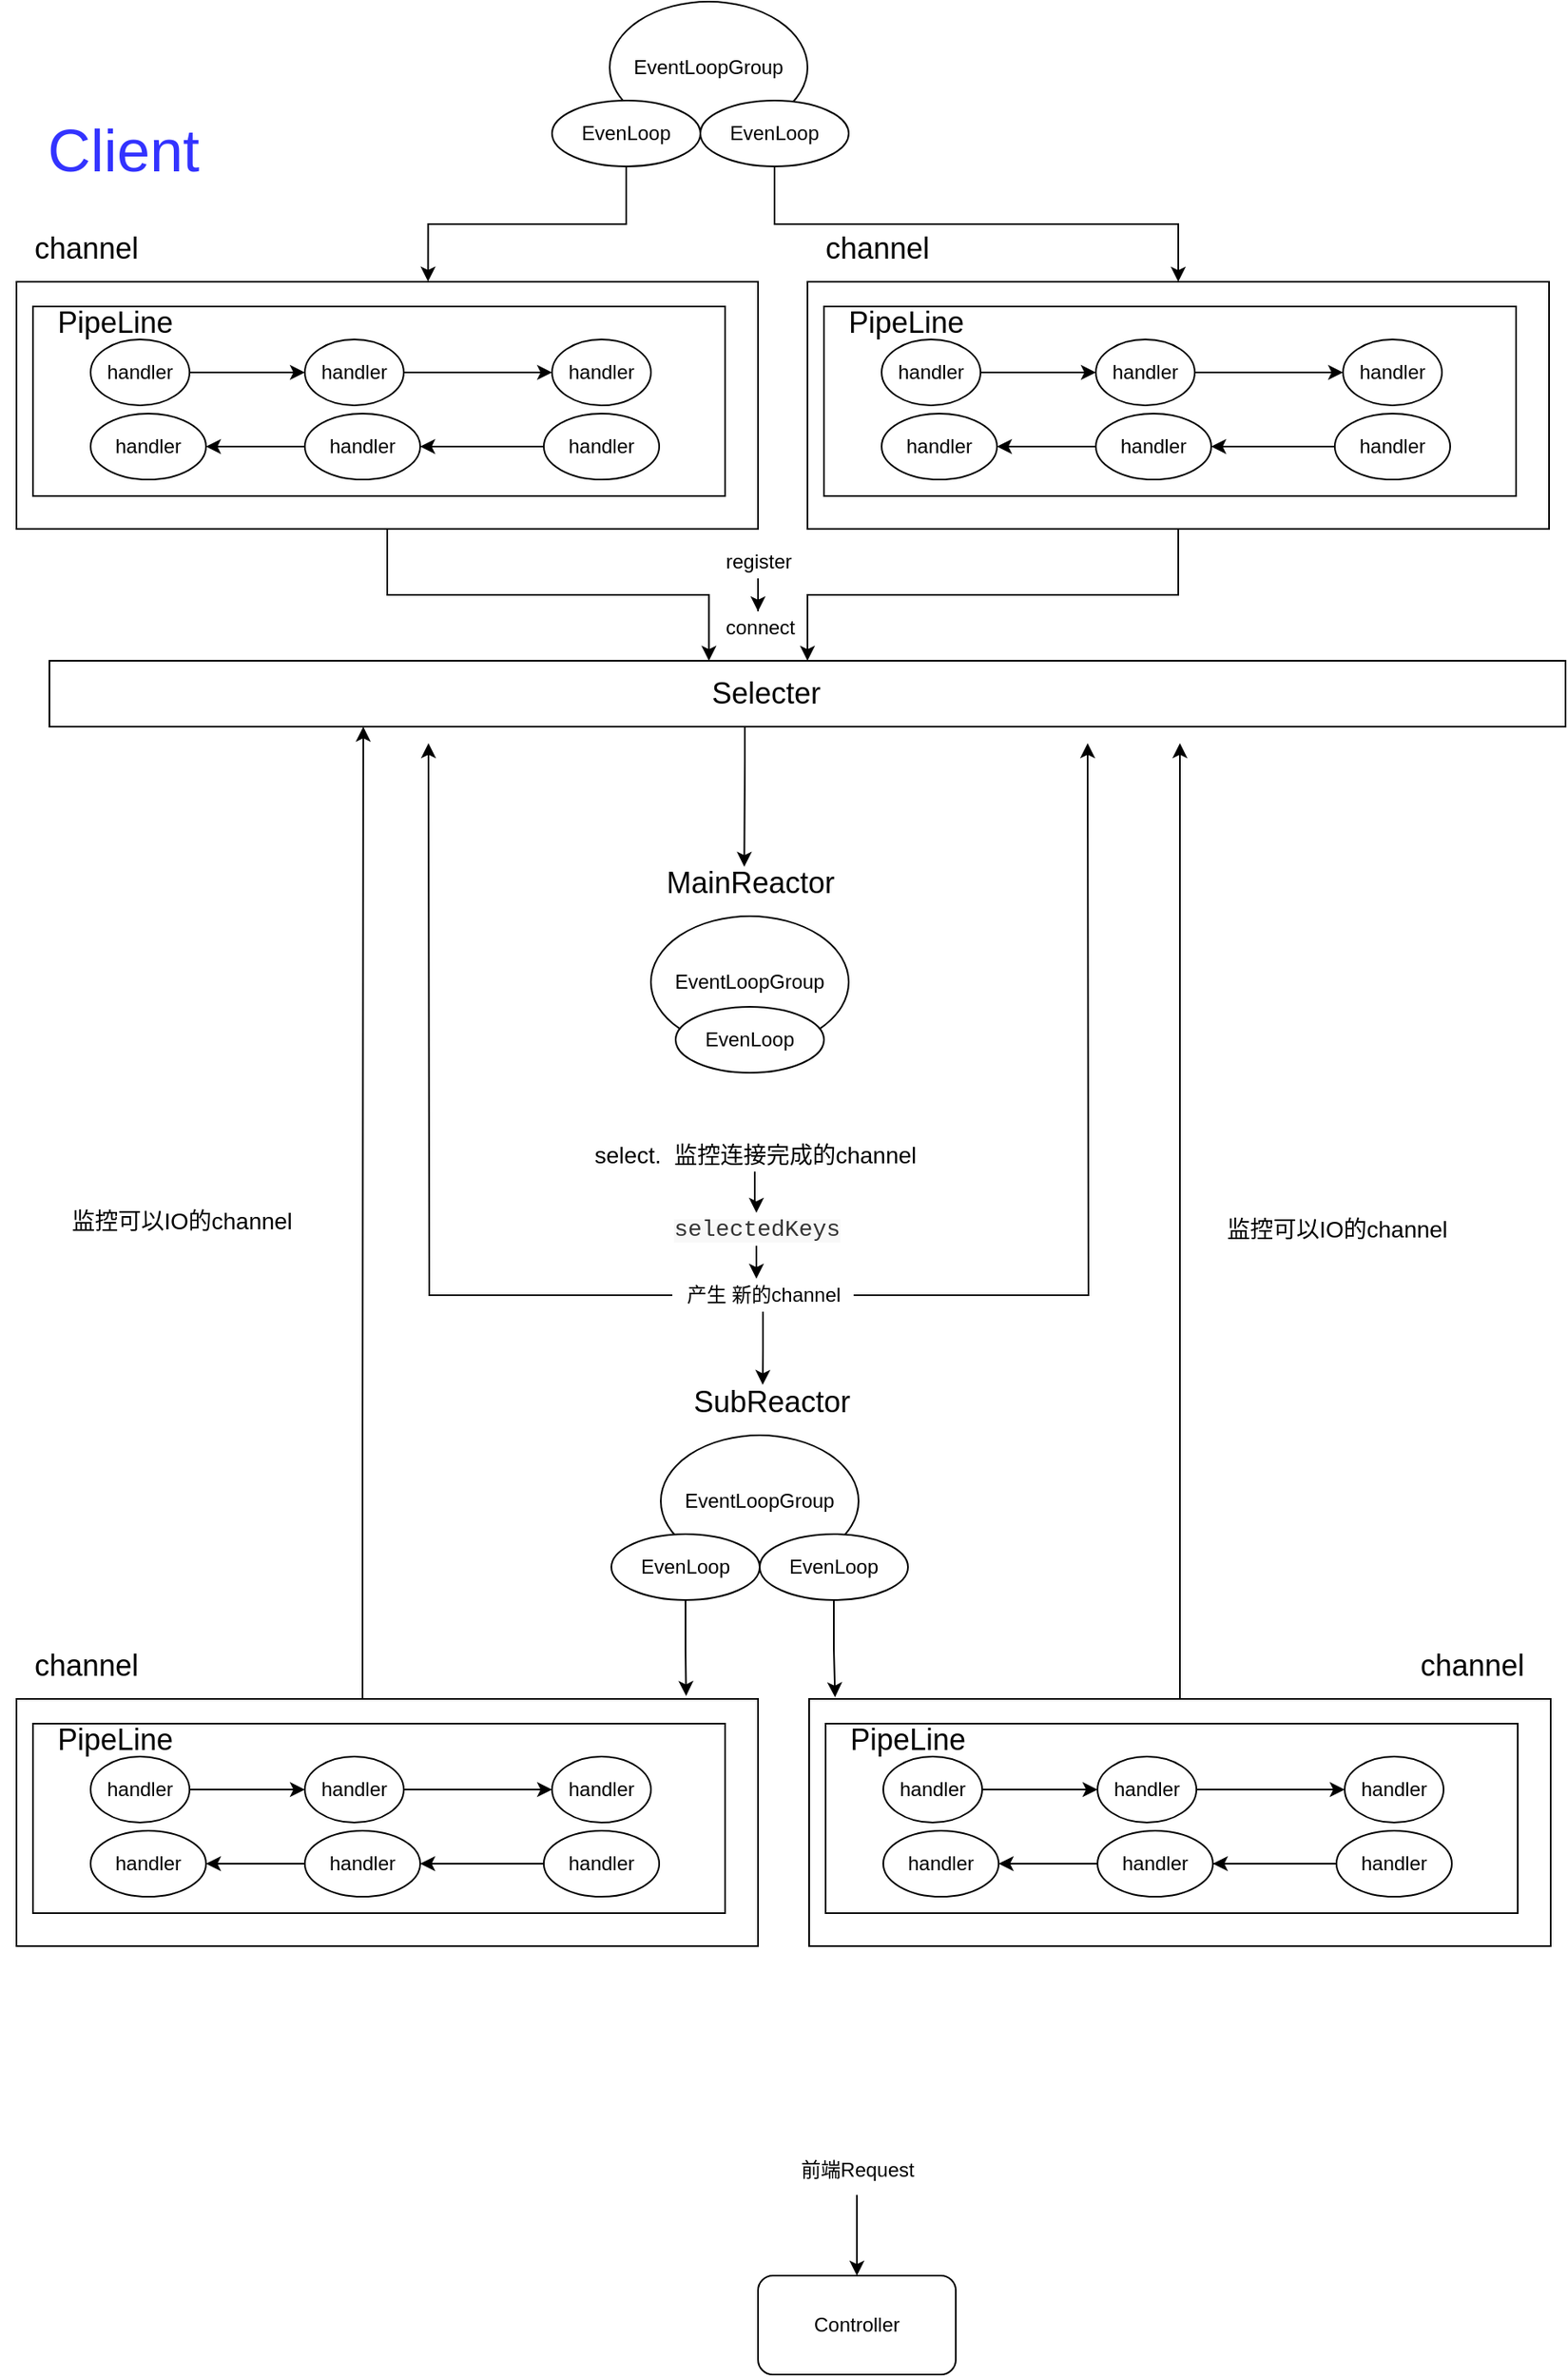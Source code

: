 <mxfile version="22.0.8" type="github">
  <diagram id="6MzOuc9nKu9rWjtDpI3t" name="Page-1">
    <mxGraphModel dx="1562" dy="865" grid="1" gridSize="10" guides="1" tooltips="1" connect="1" arrows="1" fold="1" page="1" pageScale="1" pageWidth="827" pageHeight="1169" math="0" shadow="0">
      <root>
        <mxCell id="0" />
        <mxCell id="1" parent="0" />
        <mxCell id="I30aSDcxchosgeWx6I__-58" style="edgeStyle=orthogonalEdgeStyle;rounded=0;orthogonalLoop=1;jettySize=auto;html=1;entryX=0.435;entryY=0;entryDx=0;entryDy=0;entryPerimeter=0;" parent="1" source="I30aSDcxchosgeWx6I__-1" target="I30aSDcxchosgeWx6I__-42" edge="1">
          <mxGeometry relative="1" as="geometry" />
        </mxCell>
        <mxCell id="I30aSDcxchosgeWx6I__-1" value="" style="rounded=0;whiteSpace=wrap;html=1;" parent="1" vertex="1">
          <mxGeometry x="30" y="200" width="450" height="150" as="geometry" />
        </mxCell>
        <mxCell id="I30aSDcxchosgeWx6I__-2" value="&lt;p&gt;&lt;font style=&quot;font-size: 36px&quot; color=&quot;#3333ff&quot;&gt;Client&lt;/font&gt;&lt;/p&gt;" style="text;html=1;strokeColor=none;fillColor=none;align=center;verticalAlign=middle;whiteSpace=wrap;rounded=0;" parent="1" vertex="1">
          <mxGeometry x="20" y="100" width="150" height="40" as="geometry" />
        </mxCell>
        <mxCell id="I30aSDcxchosgeWx6I__-3" value="&lt;font style=&quot;font-size: 18px&quot;&gt;channel&amp;nbsp;&lt;/font&gt;" style="text;html=1;strokeColor=none;fillColor=none;align=center;verticalAlign=middle;whiteSpace=wrap;rounded=0;" parent="1" vertex="1">
          <mxGeometry x="30" y="170" width="90" height="20" as="geometry" />
        </mxCell>
        <mxCell id="I30aSDcxchosgeWx6I__-4" value="" style="rounded=0;whiteSpace=wrap;html=1;" parent="1" vertex="1">
          <mxGeometry x="40" y="215" width="420" height="115" as="geometry" />
        </mxCell>
        <mxCell id="I30aSDcxchosgeWx6I__-5" value="EventLoopGroup" style="ellipse;whiteSpace=wrap;html=1;" parent="1" vertex="1">
          <mxGeometry x="390" y="30" width="120" height="80" as="geometry" />
        </mxCell>
        <mxCell id="I30aSDcxchosgeWx6I__-6" value="&lt;font style=&quot;font-size: 18px&quot;&gt;PipeLine&lt;/font&gt;" style="text;html=1;strokeColor=none;fillColor=none;align=center;verticalAlign=middle;whiteSpace=wrap;rounded=0;" parent="1" vertex="1">
          <mxGeometry x="70" y="215" width="40" height="20" as="geometry" />
        </mxCell>
        <mxCell id="I30aSDcxchosgeWx6I__-10" value="" style="edgeStyle=orthogonalEdgeStyle;rounded=0;orthogonalLoop=1;jettySize=auto;html=1;" parent="1" source="I30aSDcxchosgeWx6I__-8" target="I30aSDcxchosgeWx6I__-9" edge="1">
          <mxGeometry relative="1" as="geometry" />
        </mxCell>
        <mxCell id="I30aSDcxchosgeWx6I__-8" value="handler" style="ellipse;whiteSpace=wrap;html=1;" parent="1" vertex="1">
          <mxGeometry x="75" y="235" width="60" height="40" as="geometry" />
        </mxCell>
        <mxCell id="I30aSDcxchosgeWx6I__-12" value="" style="edgeStyle=orthogonalEdgeStyle;rounded=0;orthogonalLoop=1;jettySize=auto;html=1;" parent="1" source="I30aSDcxchosgeWx6I__-9" target="I30aSDcxchosgeWx6I__-11" edge="1">
          <mxGeometry relative="1" as="geometry" />
        </mxCell>
        <mxCell id="I30aSDcxchosgeWx6I__-9" value="&lt;span&gt;handler&lt;/span&gt;" style="ellipse;whiteSpace=wrap;html=1;" parent="1" vertex="1">
          <mxGeometry x="205" y="235" width="60" height="40" as="geometry" />
        </mxCell>
        <mxCell id="I30aSDcxchosgeWx6I__-11" value="&lt;span&gt;handler&lt;/span&gt;" style="ellipse;whiteSpace=wrap;html=1;" parent="1" vertex="1">
          <mxGeometry x="355" y="235" width="60" height="40" as="geometry" />
        </mxCell>
        <mxCell id="I30aSDcxchosgeWx6I__-112" value="" style="edgeStyle=orthogonalEdgeStyle;rounded=0;orthogonalLoop=1;jettySize=auto;html=1;" parent="1" source="I30aSDcxchosgeWx6I__-13" target="I30aSDcxchosgeWx6I__-17" edge="1">
          <mxGeometry relative="1" as="geometry" />
        </mxCell>
        <mxCell id="I30aSDcxchosgeWx6I__-13" value="&lt;span&gt;handler&lt;/span&gt;" style="ellipse;whiteSpace=wrap;html=1;" parent="1" vertex="1">
          <mxGeometry x="350" y="280" width="70" height="40" as="geometry" />
        </mxCell>
        <mxCell id="I30aSDcxchosgeWx6I__-20" value="" style="edgeStyle=orthogonalEdgeStyle;rounded=0;orthogonalLoop=1;jettySize=auto;html=1;" parent="1" source="I30aSDcxchosgeWx6I__-17" target="I30aSDcxchosgeWx6I__-18" edge="1">
          <mxGeometry relative="1" as="geometry" />
        </mxCell>
        <mxCell id="I30aSDcxchosgeWx6I__-17" value="&lt;span&gt;handler&lt;/span&gt;" style="ellipse;whiteSpace=wrap;html=1;" parent="1" vertex="1">
          <mxGeometry x="205" y="280" width="70" height="40" as="geometry" />
        </mxCell>
        <mxCell id="I30aSDcxchosgeWx6I__-18" value="&lt;span&gt;handler&lt;/span&gt;" style="ellipse;whiteSpace=wrap;html=1;" parent="1" vertex="1">
          <mxGeometry x="75" y="280" width="70" height="40" as="geometry" />
        </mxCell>
        <mxCell id="I30aSDcxchosgeWx6I__-59" style="edgeStyle=orthogonalEdgeStyle;rounded=0;orthogonalLoop=1;jettySize=auto;html=1;" parent="1" source="I30aSDcxchosgeWx6I__-22" target="I30aSDcxchosgeWx6I__-42" edge="1">
          <mxGeometry relative="1" as="geometry" />
        </mxCell>
        <mxCell id="I30aSDcxchosgeWx6I__-22" value="" style="rounded=0;whiteSpace=wrap;html=1;" parent="1" vertex="1">
          <mxGeometry x="510" y="200" width="450" height="150" as="geometry" />
        </mxCell>
        <mxCell id="I30aSDcxchosgeWx6I__-23" value="&lt;font style=&quot;font-size: 18px&quot;&gt;channel&amp;nbsp;&lt;/font&gt;" style="text;html=1;strokeColor=none;fillColor=none;align=center;verticalAlign=middle;whiteSpace=wrap;rounded=0;" parent="1" vertex="1">
          <mxGeometry x="510" y="170" width="90" height="20" as="geometry" />
        </mxCell>
        <mxCell id="I30aSDcxchosgeWx6I__-24" value="" style="rounded=0;whiteSpace=wrap;html=1;" parent="1" vertex="1">
          <mxGeometry x="520" y="215" width="420" height="115" as="geometry" />
        </mxCell>
        <mxCell id="I30aSDcxchosgeWx6I__-25" value="&lt;font style=&quot;font-size: 18px&quot;&gt;PipeLine&lt;/font&gt;" style="text;html=1;strokeColor=none;fillColor=none;align=center;verticalAlign=middle;whiteSpace=wrap;rounded=0;" parent="1" vertex="1">
          <mxGeometry x="550" y="215" width="40" height="20" as="geometry" />
        </mxCell>
        <mxCell id="I30aSDcxchosgeWx6I__-26" value="" style="edgeStyle=orthogonalEdgeStyle;rounded=0;orthogonalLoop=1;jettySize=auto;html=1;" parent="1" source="I30aSDcxchosgeWx6I__-27" target="I30aSDcxchosgeWx6I__-29" edge="1">
          <mxGeometry relative="1" as="geometry" />
        </mxCell>
        <mxCell id="I30aSDcxchosgeWx6I__-27" value="handler" style="ellipse;whiteSpace=wrap;html=1;" parent="1" vertex="1">
          <mxGeometry x="555" y="235" width="60" height="40" as="geometry" />
        </mxCell>
        <mxCell id="I30aSDcxchosgeWx6I__-28" value="" style="edgeStyle=orthogonalEdgeStyle;rounded=0;orthogonalLoop=1;jettySize=auto;html=1;" parent="1" source="I30aSDcxchosgeWx6I__-29" target="I30aSDcxchosgeWx6I__-30" edge="1">
          <mxGeometry relative="1" as="geometry" />
        </mxCell>
        <mxCell id="I30aSDcxchosgeWx6I__-29" value="&lt;span&gt;handler&lt;/span&gt;" style="ellipse;whiteSpace=wrap;html=1;" parent="1" vertex="1">
          <mxGeometry x="685" y="235" width="60" height="40" as="geometry" />
        </mxCell>
        <mxCell id="I30aSDcxchosgeWx6I__-30" value="&lt;span&gt;handler&lt;/span&gt;" style="ellipse;whiteSpace=wrap;html=1;" parent="1" vertex="1">
          <mxGeometry x="835" y="235" width="60" height="40" as="geometry" />
        </mxCell>
        <mxCell id="I30aSDcxchosgeWx6I__-114" value="" style="edgeStyle=orthogonalEdgeStyle;rounded=0;orthogonalLoop=1;jettySize=auto;html=1;" parent="1" source="I30aSDcxchosgeWx6I__-32" target="I30aSDcxchosgeWx6I__-34" edge="1">
          <mxGeometry relative="1" as="geometry" />
        </mxCell>
        <mxCell id="I30aSDcxchosgeWx6I__-32" value="&lt;span&gt;handler&lt;/span&gt;" style="ellipse;whiteSpace=wrap;html=1;" parent="1" vertex="1">
          <mxGeometry x="830" y="280" width="70" height="40" as="geometry" />
        </mxCell>
        <mxCell id="I30aSDcxchosgeWx6I__-33" value="" style="edgeStyle=orthogonalEdgeStyle;rounded=0;orthogonalLoop=1;jettySize=auto;html=1;" parent="1" source="I30aSDcxchosgeWx6I__-34" target="I30aSDcxchosgeWx6I__-35" edge="1">
          <mxGeometry relative="1" as="geometry" />
        </mxCell>
        <mxCell id="I30aSDcxchosgeWx6I__-34" value="&lt;span&gt;handler&lt;/span&gt;" style="ellipse;whiteSpace=wrap;html=1;" parent="1" vertex="1">
          <mxGeometry x="685" y="280" width="70" height="40" as="geometry" />
        </mxCell>
        <mxCell id="I30aSDcxchosgeWx6I__-35" value="&lt;span&gt;handler&lt;/span&gt;" style="ellipse;whiteSpace=wrap;html=1;" parent="1" vertex="1">
          <mxGeometry x="555" y="280" width="70" height="40" as="geometry" />
        </mxCell>
        <mxCell id="I30aSDcxchosgeWx6I__-38" style="edgeStyle=orthogonalEdgeStyle;rounded=0;orthogonalLoop=1;jettySize=auto;html=1;entryX=0.555;entryY=-0.001;entryDx=0;entryDy=0;entryPerimeter=0;" parent="1" source="I30aSDcxchosgeWx6I__-36" target="I30aSDcxchosgeWx6I__-1" edge="1">
          <mxGeometry relative="1" as="geometry">
            <mxPoint x="280" y="190" as="targetPoint" />
          </mxGeometry>
        </mxCell>
        <mxCell id="I30aSDcxchosgeWx6I__-36" value="&lt;span&gt;EvenLoop&lt;/span&gt;" style="ellipse;whiteSpace=wrap;html=1;" parent="1" vertex="1">
          <mxGeometry x="355" y="90" width="90" height="40" as="geometry" />
        </mxCell>
        <mxCell id="I30aSDcxchosgeWx6I__-41" style="edgeStyle=orthogonalEdgeStyle;rounded=0;orthogonalLoop=1;jettySize=auto;html=1;entryX=0.5;entryY=0;entryDx=0;entryDy=0;" parent="1" source="I30aSDcxchosgeWx6I__-37" target="I30aSDcxchosgeWx6I__-22" edge="1">
          <mxGeometry relative="1" as="geometry" />
        </mxCell>
        <mxCell id="I30aSDcxchosgeWx6I__-37" value="EvenLoop" style="ellipse;whiteSpace=wrap;html=1;" parent="1" vertex="1">
          <mxGeometry x="445" y="90" width="90" height="40" as="geometry" />
        </mxCell>
        <mxCell id="I30aSDcxchosgeWx6I__-62" style="edgeStyle=orthogonalEdgeStyle;rounded=0;orthogonalLoop=1;jettySize=auto;html=1;entryX=0.472;entryY=0;entryDx=0;entryDy=0;entryPerimeter=0;" parent="1" source="I30aSDcxchosgeWx6I__-42" target="I30aSDcxchosgeWx6I__-54" edge="1">
          <mxGeometry relative="1" as="geometry">
            <Array as="points">
              <mxPoint x="472" y="490" />
              <mxPoint x="472" y="490" />
            </Array>
          </mxGeometry>
        </mxCell>
        <mxCell id="I30aSDcxchosgeWx6I__-42" value="&lt;font style=&quot;font-size: 18px&quot;&gt;Selecter&amp;nbsp; &amp;nbsp; &amp;nbsp; &amp;nbsp; &amp;nbsp;&amp;nbsp;&lt;/font&gt;" style="rounded=0;whiteSpace=wrap;html=1;align=center;" parent="1" vertex="1">
          <mxGeometry x="50" y="430" width="920" height="40" as="geometry" />
        </mxCell>
        <mxCell id="I30aSDcxchosgeWx6I__-45" value="EventLoopGroup" style="ellipse;whiteSpace=wrap;html=1;" parent="1" vertex="1">
          <mxGeometry x="415" y="585" width="120" height="80" as="geometry" />
        </mxCell>
        <mxCell id="I30aSDcxchosgeWx6I__-47" value="EvenLoop" style="ellipse;whiteSpace=wrap;html=1;" parent="1" vertex="1">
          <mxGeometry x="430" y="640" width="90" height="40" as="geometry" />
        </mxCell>
        <mxCell id="I30aSDcxchosgeWx6I__-51" value="EventLoopGroup" style="ellipse;whiteSpace=wrap;html=1;" parent="1" vertex="1">
          <mxGeometry x="421" y="900" width="120" height="80" as="geometry" />
        </mxCell>
        <mxCell id="I30aSDcxchosgeWx6I__-105" style="edgeStyle=orthogonalEdgeStyle;rounded=0;orthogonalLoop=1;jettySize=auto;html=1;entryX=0.903;entryY=-0.012;entryDx=0;entryDy=0;entryPerimeter=0;" parent="1" source="I30aSDcxchosgeWx6I__-52" target="I30aSDcxchosgeWx6I__-77" edge="1">
          <mxGeometry relative="1" as="geometry" />
        </mxCell>
        <mxCell id="I30aSDcxchosgeWx6I__-52" value="&lt;span&gt;EvenLoop&lt;/span&gt;" style="ellipse;whiteSpace=wrap;html=1;" parent="1" vertex="1">
          <mxGeometry x="391" y="960" width="90" height="40" as="geometry" />
        </mxCell>
        <mxCell id="I30aSDcxchosgeWx6I__-106" style="edgeStyle=orthogonalEdgeStyle;rounded=0;orthogonalLoop=1;jettySize=auto;html=1;entryX=0.035;entryY=-0.007;entryDx=0;entryDy=0;entryPerimeter=0;" parent="1" source="I30aSDcxchosgeWx6I__-53" target="I30aSDcxchosgeWx6I__-91" edge="1">
          <mxGeometry relative="1" as="geometry" />
        </mxCell>
        <mxCell id="I30aSDcxchosgeWx6I__-53" value="EvenLoop" style="ellipse;whiteSpace=wrap;html=1;" parent="1" vertex="1">
          <mxGeometry x="481" y="960" width="90" height="40" as="geometry" />
        </mxCell>
        <mxCell id="I30aSDcxchosgeWx6I__-54" value="&lt;font style=&quot;font-size: 18px&quot;&gt;MainReactor&lt;/font&gt;" style="text;html=1;align=center;verticalAlign=middle;resizable=0;points=[];autosize=1;strokeColor=none;" parent="1" vertex="1">
          <mxGeometry x="415" y="555" width="120" height="20" as="geometry" />
        </mxCell>
        <mxCell id="I30aSDcxchosgeWx6I__-55" value="&lt;font style=&quot;font-size: 18px&quot;&gt;SubReactor&lt;/font&gt;" style="text;html=1;align=center;verticalAlign=middle;resizable=0;points=[];autosize=1;strokeColor=none;" parent="1" vertex="1">
          <mxGeometry x="433" y="870" width="110" height="20" as="geometry" />
        </mxCell>
        <mxCell id="I30aSDcxchosgeWx6I__-60" value="connect" style="text;html=1;align=center;verticalAlign=middle;resizable=0;points=[];autosize=1;strokeColor=none;" parent="1" vertex="1">
          <mxGeometry x="451" y="400" width="60" height="20" as="geometry" />
        </mxCell>
        <mxCell id="I30aSDcxchosgeWx6I__-71" style="edgeStyle=orthogonalEdgeStyle;rounded=0;orthogonalLoop=1;jettySize=auto;html=1;entryX=0.471;entryY=-0.01;entryDx=0;entryDy=0;entryPerimeter=0;" parent="1" source="I30aSDcxchosgeWx6I__-64" target="I30aSDcxchosgeWx6I__-68" edge="1">
          <mxGeometry relative="1" as="geometry" />
        </mxCell>
        <mxCell id="I30aSDcxchosgeWx6I__-64" value="&lt;span style=&quot;color: rgb(51 , 51 , 51) ; font-family: &amp;#34;menlo&amp;#34; , &amp;#34;monaco&amp;#34; , &amp;#34;consolas&amp;#34; , &amp;#34;courier new&amp;#34; , monospace ; background-color: rgb(248 , 248 , 248)&quot;&gt;&lt;font style=&quot;font-size: 14px&quot;&gt;selectedKeys&lt;/font&gt;&lt;/span&gt;" style="text;html=1;align=center;verticalAlign=middle;resizable=0;points=[];autosize=1;strokeColor=none;" parent="1" vertex="1">
          <mxGeometry x="424" y="765" width="110" height="20" as="geometry" />
        </mxCell>
        <mxCell id="I30aSDcxchosgeWx6I__-69" style="edgeStyle=orthogonalEdgeStyle;rounded=0;orthogonalLoop=1;jettySize=auto;html=1;" parent="1" source="I30aSDcxchosgeWx6I__-67" target="I30aSDcxchosgeWx6I__-64" edge="1">
          <mxGeometry relative="1" as="geometry">
            <Array as="points">
              <mxPoint x="478" y="760" />
              <mxPoint x="479" y="760" />
            </Array>
          </mxGeometry>
        </mxCell>
        <mxCell id="I30aSDcxchosgeWx6I__-67" value="&lt;font style=&quot;font-size: 14px&quot;&gt;select. &amp;nbsp;监控连接完成的channel&lt;/font&gt;" style="text;html=1;align=center;verticalAlign=middle;resizable=0;points=[];autosize=1;strokeColor=none;" parent="1" vertex="1">
          <mxGeometry x="373" y="720" width="210" height="20" as="geometry" />
        </mxCell>
        <mxCell id="I30aSDcxchosgeWx6I__-76" style="edgeStyle=orthogonalEdgeStyle;rounded=0;orthogonalLoop=1;jettySize=auto;html=1;entryX=0.453;entryY=-0.03;entryDx=0;entryDy=0;entryPerimeter=0;" parent="1" source="I30aSDcxchosgeWx6I__-68" target="I30aSDcxchosgeWx6I__-55" edge="1">
          <mxGeometry relative="1" as="geometry" />
        </mxCell>
        <mxCell id="I30aSDcxchosgeWx6I__-107" style="edgeStyle=orthogonalEdgeStyle;rounded=0;orthogonalLoop=1;jettySize=auto;html=1;" parent="1" source="I30aSDcxchosgeWx6I__-68" edge="1">
          <mxGeometry relative="1" as="geometry">
            <mxPoint x="680" y="480" as="targetPoint" />
          </mxGeometry>
        </mxCell>
        <mxCell id="I30aSDcxchosgeWx6I__-109" style="edgeStyle=orthogonalEdgeStyle;rounded=0;orthogonalLoop=1;jettySize=auto;html=1;" parent="1" source="I30aSDcxchosgeWx6I__-68" edge="1">
          <mxGeometry relative="1" as="geometry">
            <mxPoint x="280" y="480" as="targetPoint" />
          </mxGeometry>
        </mxCell>
        <mxCell id="I30aSDcxchosgeWx6I__-68" value="产生 新的channel" style="text;html=1;align=center;verticalAlign=middle;resizable=0;points=[];autosize=1;strokeColor=none;" parent="1" vertex="1">
          <mxGeometry x="428" y="805" width="110" height="20" as="geometry" />
        </mxCell>
        <mxCell id="I30aSDcxchosgeWx6I__-73" style="edgeStyle=orthogonalEdgeStyle;rounded=0;orthogonalLoop=1;jettySize=auto;html=1;entryX=0.483;entryY=0;entryDx=0;entryDy=0;entryPerimeter=0;" parent="1" source="I30aSDcxchosgeWx6I__-72" target="I30aSDcxchosgeWx6I__-60" edge="1">
          <mxGeometry relative="1" as="geometry" />
        </mxCell>
        <mxCell id="I30aSDcxchosgeWx6I__-72" value="register" style="text;html=1;align=center;verticalAlign=middle;resizable=0;points=[];autosize=1;strokeColor=none;" parent="1" vertex="1">
          <mxGeometry x="450" y="360" width="60" height="20" as="geometry" />
        </mxCell>
        <mxCell id="s12Jwls75VogBi4UchPk-1" style="edgeStyle=orthogonalEdgeStyle;rounded=0;orthogonalLoop=1;jettySize=auto;html=1;entryX=0.207;entryY=1;entryDx=0;entryDy=0;entryPerimeter=0;" parent="1" source="I30aSDcxchosgeWx6I__-77" target="I30aSDcxchosgeWx6I__-42" edge="1">
          <mxGeometry relative="1" as="geometry">
            <Array as="points">
              <mxPoint x="240" y="900" />
              <mxPoint x="240" y="900" />
            </Array>
          </mxGeometry>
        </mxCell>
        <mxCell id="I30aSDcxchosgeWx6I__-77" value="" style="rounded=0;whiteSpace=wrap;html=1;" parent="1" vertex="1">
          <mxGeometry x="30" y="1060" width="450" height="150" as="geometry" />
        </mxCell>
        <mxCell id="I30aSDcxchosgeWx6I__-78" value="&lt;font style=&quot;font-size: 18px&quot;&gt;channel&amp;nbsp;&lt;/font&gt;" style="text;html=1;strokeColor=none;fillColor=none;align=center;verticalAlign=middle;whiteSpace=wrap;rounded=0;" parent="1" vertex="1">
          <mxGeometry x="30" y="1030" width="90" height="20" as="geometry" />
        </mxCell>
        <mxCell id="I30aSDcxchosgeWx6I__-79" value="" style="rounded=0;whiteSpace=wrap;html=1;" parent="1" vertex="1">
          <mxGeometry x="40" y="1075" width="420" height="115" as="geometry" />
        </mxCell>
        <mxCell id="I30aSDcxchosgeWx6I__-80" value="&lt;font style=&quot;font-size: 18px&quot;&gt;PipeLine&lt;/font&gt;" style="text;html=1;strokeColor=none;fillColor=none;align=center;verticalAlign=middle;whiteSpace=wrap;rounded=0;" parent="1" vertex="1">
          <mxGeometry x="70" y="1075" width="40" height="20" as="geometry" />
        </mxCell>
        <mxCell id="I30aSDcxchosgeWx6I__-81" value="" style="edgeStyle=orthogonalEdgeStyle;rounded=0;orthogonalLoop=1;jettySize=auto;html=1;" parent="1" source="I30aSDcxchosgeWx6I__-82" target="I30aSDcxchosgeWx6I__-84" edge="1">
          <mxGeometry relative="1" as="geometry" />
        </mxCell>
        <mxCell id="I30aSDcxchosgeWx6I__-82" value="handler" style="ellipse;whiteSpace=wrap;html=1;" parent="1" vertex="1">
          <mxGeometry x="75" y="1095" width="60" height="40" as="geometry" />
        </mxCell>
        <mxCell id="I30aSDcxchosgeWx6I__-83" value="" style="edgeStyle=orthogonalEdgeStyle;rounded=0;orthogonalLoop=1;jettySize=auto;html=1;" parent="1" source="I30aSDcxchosgeWx6I__-84" target="I30aSDcxchosgeWx6I__-85" edge="1">
          <mxGeometry relative="1" as="geometry" />
        </mxCell>
        <mxCell id="I30aSDcxchosgeWx6I__-84" value="&lt;span&gt;handler&lt;/span&gt;" style="ellipse;whiteSpace=wrap;html=1;" parent="1" vertex="1">
          <mxGeometry x="205" y="1095" width="60" height="40" as="geometry" />
        </mxCell>
        <mxCell id="I30aSDcxchosgeWx6I__-85" value="&lt;span&gt;handler&lt;/span&gt;" style="ellipse;whiteSpace=wrap;html=1;" parent="1" vertex="1">
          <mxGeometry x="355" y="1095" width="60" height="40" as="geometry" />
        </mxCell>
        <mxCell id="I30aSDcxchosgeWx6I__-115" value="" style="edgeStyle=orthogonalEdgeStyle;rounded=0;orthogonalLoop=1;jettySize=auto;html=1;" parent="1" source="I30aSDcxchosgeWx6I__-87" target="I30aSDcxchosgeWx6I__-89" edge="1">
          <mxGeometry relative="1" as="geometry" />
        </mxCell>
        <mxCell id="I30aSDcxchosgeWx6I__-87" value="&lt;span&gt;handler&lt;/span&gt;" style="ellipse;whiteSpace=wrap;html=1;" parent="1" vertex="1">
          <mxGeometry x="350" y="1140" width="70" height="40" as="geometry" />
        </mxCell>
        <mxCell id="I30aSDcxchosgeWx6I__-88" value="" style="edgeStyle=orthogonalEdgeStyle;rounded=0;orthogonalLoop=1;jettySize=auto;html=1;" parent="1" source="I30aSDcxchosgeWx6I__-89" target="I30aSDcxchosgeWx6I__-90" edge="1">
          <mxGeometry relative="1" as="geometry" />
        </mxCell>
        <mxCell id="I30aSDcxchosgeWx6I__-89" value="&lt;span&gt;handler&lt;/span&gt;" style="ellipse;whiteSpace=wrap;html=1;" parent="1" vertex="1">
          <mxGeometry x="205" y="1140" width="70" height="40" as="geometry" />
        </mxCell>
        <mxCell id="I30aSDcxchosgeWx6I__-90" value="&lt;span&gt;handler&lt;/span&gt;" style="ellipse;whiteSpace=wrap;html=1;" parent="1" vertex="1">
          <mxGeometry x="75" y="1140" width="70" height="40" as="geometry" />
        </mxCell>
        <mxCell id="s12Jwls75VogBi4UchPk-3" style="edgeStyle=orthogonalEdgeStyle;rounded=0;orthogonalLoop=1;jettySize=auto;html=1;" parent="1" source="I30aSDcxchosgeWx6I__-91" edge="1">
          <mxGeometry relative="1" as="geometry">
            <mxPoint x="736.0" y="480" as="targetPoint" />
          </mxGeometry>
        </mxCell>
        <mxCell id="I30aSDcxchosgeWx6I__-91" value="" style="rounded=0;whiteSpace=wrap;html=1;" parent="1" vertex="1">
          <mxGeometry x="511" y="1060" width="450" height="150" as="geometry" />
        </mxCell>
        <mxCell id="I30aSDcxchosgeWx6I__-92" value="&lt;font style=&quot;font-size: 18px&quot;&gt;channel&amp;nbsp;&lt;/font&gt;" style="text;html=1;strokeColor=none;fillColor=none;align=center;verticalAlign=middle;whiteSpace=wrap;rounded=0;" parent="1" vertex="1">
          <mxGeometry x="871" y="1030" width="90" height="20" as="geometry" />
        </mxCell>
        <mxCell id="I30aSDcxchosgeWx6I__-93" value="" style="rounded=0;whiteSpace=wrap;html=1;" parent="1" vertex="1">
          <mxGeometry x="521" y="1075" width="420" height="115" as="geometry" />
        </mxCell>
        <mxCell id="I30aSDcxchosgeWx6I__-94" value="&lt;font style=&quot;font-size: 18px&quot;&gt;PipeLine&lt;/font&gt;" style="text;html=1;strokeColor=none;fillColor=none;align=center;verticalAlign=middle;whiteSpace=wrap;rounded=0;" parent="1" vertex="1">
          <mxGeometry x="551" y="1075" width="40" height="20" as="geometry" />
        </mxCell>
        <mxCell id="I30aSDcxchosgeWx6I__-95" value="" style="edgeStyle=orthogonalEdgeStyle;rounded=0;orthogonalLoop=1;jettySize=auto;html=1;" parent="1" source="I30aSDcxchosgeWx6I__-96" target="I30aSDcxchosgeWx6I__-98" edge="1">
          <mxGeometry relative="1" as="geometry" />
        </mxCell>
        <mxCell id="I30aSDcxchosgeWx6I__-96" value="handler" style="ellipse;whiteSpace=wrap;html=1;" parent="1" vertex="1">
          <mxGeometry x="556" y="1095" width="60" height="40" as="geometry" />
        </mxCell>
        <mxCell id="I30aSDcxchosgeWx6I__-97" value="" style="edgeStyle=orthogonalEdgeStyle;rounded=0;orthogonalLoop=1;jettySize=auto;html=1;" parent="1" source="I30aSDcxchosgeWx6I__-98" target="I30aSDcxchosgeWx6I__-99" edge="1">
          <mxGeometry relative="1" as="geometry" />
        </mxCell>
        <mxCell id="I30aSDcxchosgeWx6I__-98" value="&lt;span&gt;handler&lt;/span&gt;" style="ellipse;whiteSpace=wrap;html=1;" parent="1" vertex="1">
          <mxGeometry x="686" y="1095" width="60" height="40" as="geometry" />
        </mxCell>
        <mxCell id="I30aSDcxchosgeWx6I__-99" value="&lt;span&gt;handler&lt;/span&gt;" style="ellipse;whiteSpace=wrap;html=1;" parent="1" vertex="1">
          <mxGeometry x="836" y="1095" width="60" height="40" as="geometry" />
        </mxCell>
        <mxCell id="I30aSDcxchosgeWx6I__-100" style="edgeStyle=orthogonalEdgeStyle;rounded=0;orthogonalLoop=1;jettySize=auto;html=1;entryX=1;entryY=0.5;entryDx=0;entryDy=0;" parent="1" source="I30aSDcxchosgeWx6I__-101" target="I30aSDcxchosgeWx6I__-103" edge="1">
          <mxGeometry relative="1" as="geometry">
            <Array as="points">
              <mxPoint x="731" y="1160" />
              <mxPoint x="731" y="1160" />
            </Array>
          </mxGeometry>
        </mxCell>
        <mxCell id="I30aSDcxchosgeWx6I__-116" value="" style="edgeStyle=orthogonalEdgeStyle;rounded=0;orthogonalLoop=1;jettySize=auto;html=1;" parent="1" source="I30aSDcxchosgeWx6I__-101" target="I30aSDcxchosgeWx6I__-103" edge="1">
          <mxGeometry relative="1" as="geometry" />
        </mxCell>
        <mxCell id="I30aSDcxchosgeWx6I__-101" value="&lt;span&gt;handler&lt;/span&gt;" style="ellipse;whiteSpace=wrap;html=1;" parent="1" vertex="1">
          <mxGeometry x="831" y="1140" width="70" height="40" as="geometry" />
        </mxCell>
        <mxCell id="I30aSDcxchosgeWx6I__-102" value="" style="edgeStyle=orthogonalEdgeStyle;rounded=0;orthogonalLoop=1;jettySize=auto;html=1;" parent="1" source="I30aSDcxchosgeWx6I__-103" target="I30aSDcxchosgeWx6I__-104" edge="1">
          <mxGeometry relative="1" as="geometry" />
        </mxCell>
        <mxCell id="I30aSDcxchosgeWx6I__-103" value="&lt;span&gt;handler&lt;/span&gt;" style="ellipse;whiteSpace=wrap;html=1;" parent="1" vertex="1">
          <mxGeometry x="686" y="1140" width="70" height="40" as="geometry" />
        </mxCell>
        <mxCell id="I30aSDcxchosgeWx6I__-104" value="&lt;span&gt;handler&lt;/span&gt;" style="ellipse;whiteSpace=wrap;html=1;" parent="1" vertex="1">
          <mxGeometry x="556" y="1140" width="70" height="40" as="geometry" />
        </mxCell>
        <mxCell id="s12Jwls75VogBi4UchPk-4" value="&lt;font style=&quot;font-size: 14px&quot;&gt;监控可以IO的channel&lt;/font&gt;" style="text;html=1;align=center;verticalAlign=middle;resizable=0;points=[];autosize=1;strokeColor=none;" parent="1" vertex="1">
          <mxGeometry x="756" y="765" width="150" height="20" as="geometry" />
        </mxCell>
        <mxCell id="s12Jwls75VogBi4UchPk-5" value="&lt;font style=&quot;font-size: 14px&quot;&gt;监控可以IO的channel&lt;/font&gt;" style="text;html=1;align=center;verticalAlign=middle;resizable=0;points=[];autosize=1;strokeColor=none;" parent="1" vertex="1">
          <mxGeometry x="55" y="760" width="150" height="20" as="geometry" />
        </mxCell>
        <mxCell id="GQBX_YbMC0A3ZVHjw5WA-1" value="Controller" style="rounded=1;whiteSpace=wrap;html=1;" vertex="1" parent="1">
          <mxGeometry x="480" y="1410" width="120" height="60" as="geometry" />
        </mxCell>
        <mxCell id="GQBX_YbMC0A3ZVHjw5WA-3" style="edgeStyle=orthogonalEdgeStyle;rounded=0;orthogonalLoop=1;jettySize=auto;html=1;entryX=0.5;entryY=0;entryDx=0;entryDy=0;" edge="1" parent="1" source="GQBX_YbMC0A3ZVHjw5WA-2" target="GQBX_YbMC0A3ZVHjw5WA-1">
          <mxGeometry relative="1" as="geometry" />
        </mxCell>
        <mxCell id="GQBX_YbMC0A3ZVHjw5WA-2" value="前端Request" style="text;html=1;align=center;verticalAlign=middle;resizable=0;points=[];autosize=1;strokeColor=none;fillColor=none;" vertex="1" parent="1">
          <mxGeometry x="495" y="1331" width="90" height="30" as="geometry" />
        </mxCell>
      </root>
    </mxGraphModel>
  </diagram>
</mxfile>
